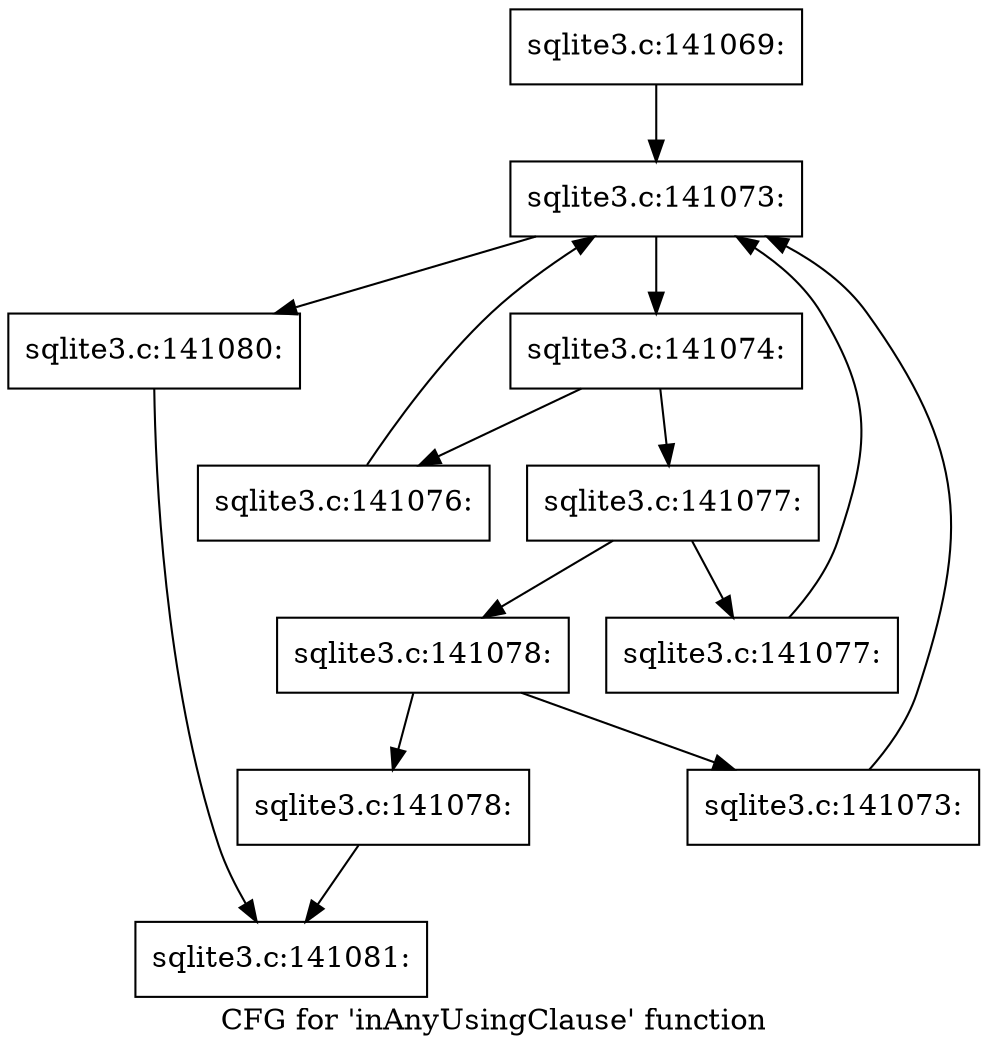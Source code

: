 digraph "CFG for 'inAnyUsingClause' function" {
	label="CFG for 'inAnyUsingClause' function";

	Node0x55c0f90035b0 [shape=record,label="{sqlite3.c:141069:}"];
	Node0x55c0f90035b0 -> Node0x55c0f90233a0;
	Node0x55c0f90233a0 [shape=record,label="{sqlite3.c:141073:}"];
	Node0x55c0f90233a0 -> Node0x55c0f9023670;
	Node0x55c0f90233a0 -> Node0x55c0f9023420;
	Node0x55c0f9023670 [shape=record,label="{sqlite3.c:141074:}"];
	Node0x55c0f9023670 -> Node0x55c0f9023c00;
	Node0x55c0f9023670 -> Node0x55c0f9023c50;
	Node0x55c0f9023c00 [shape=record,label="{sqlite3.c:141076:}"];
	Node0x55c0f9023c00 -> Node0x55c0f90233a0;
	Node0x55c0f9023c50 [shape=record,label="{sqlite3.c:141077:}"];
	Node0x55c0f9023c50 -> Node0x55c0f90244b0;
	Node0x55c0f9023c50 -> Node0x55c0f9024500;
	Node0x55c0f90244b0 [shape=record,label="{sqlite3.c:141077:}"];
	Node0x55c0f90244b0 -> Node0x55c0f90233a0;
	Node0x55c0f9024500 [shape=record,label="{sqlite3.c:141078:}"];
	Node0x55c0f9024500 -> Node0x55c0f9024a10;
	Node0x55c0f9024500 -> Node0x55c0f9024a60;
	Node0x55c0f9024a10 [shape=record,label="{sqlite3.c:141078:}"];
	Node0x55c0f9024a10 -> Node0x55c0f901e4c0;
	Node0x55c0f9024a60 [shape=record,label="{sqlite3.c:141073:}"];
	Node0x55c0f9024a60 -> Node0x55c0f90233a0;
	Node0x55c0f9023420 [shape=record,label="{sqlite3.c:141080:}"];
	Node0x55c0f9023420 -> Node0x55c0f901e4c0;
	Node0x55c0f901e4c0 [shape=record,label="{sqlite3.c:141081:}"];
}
